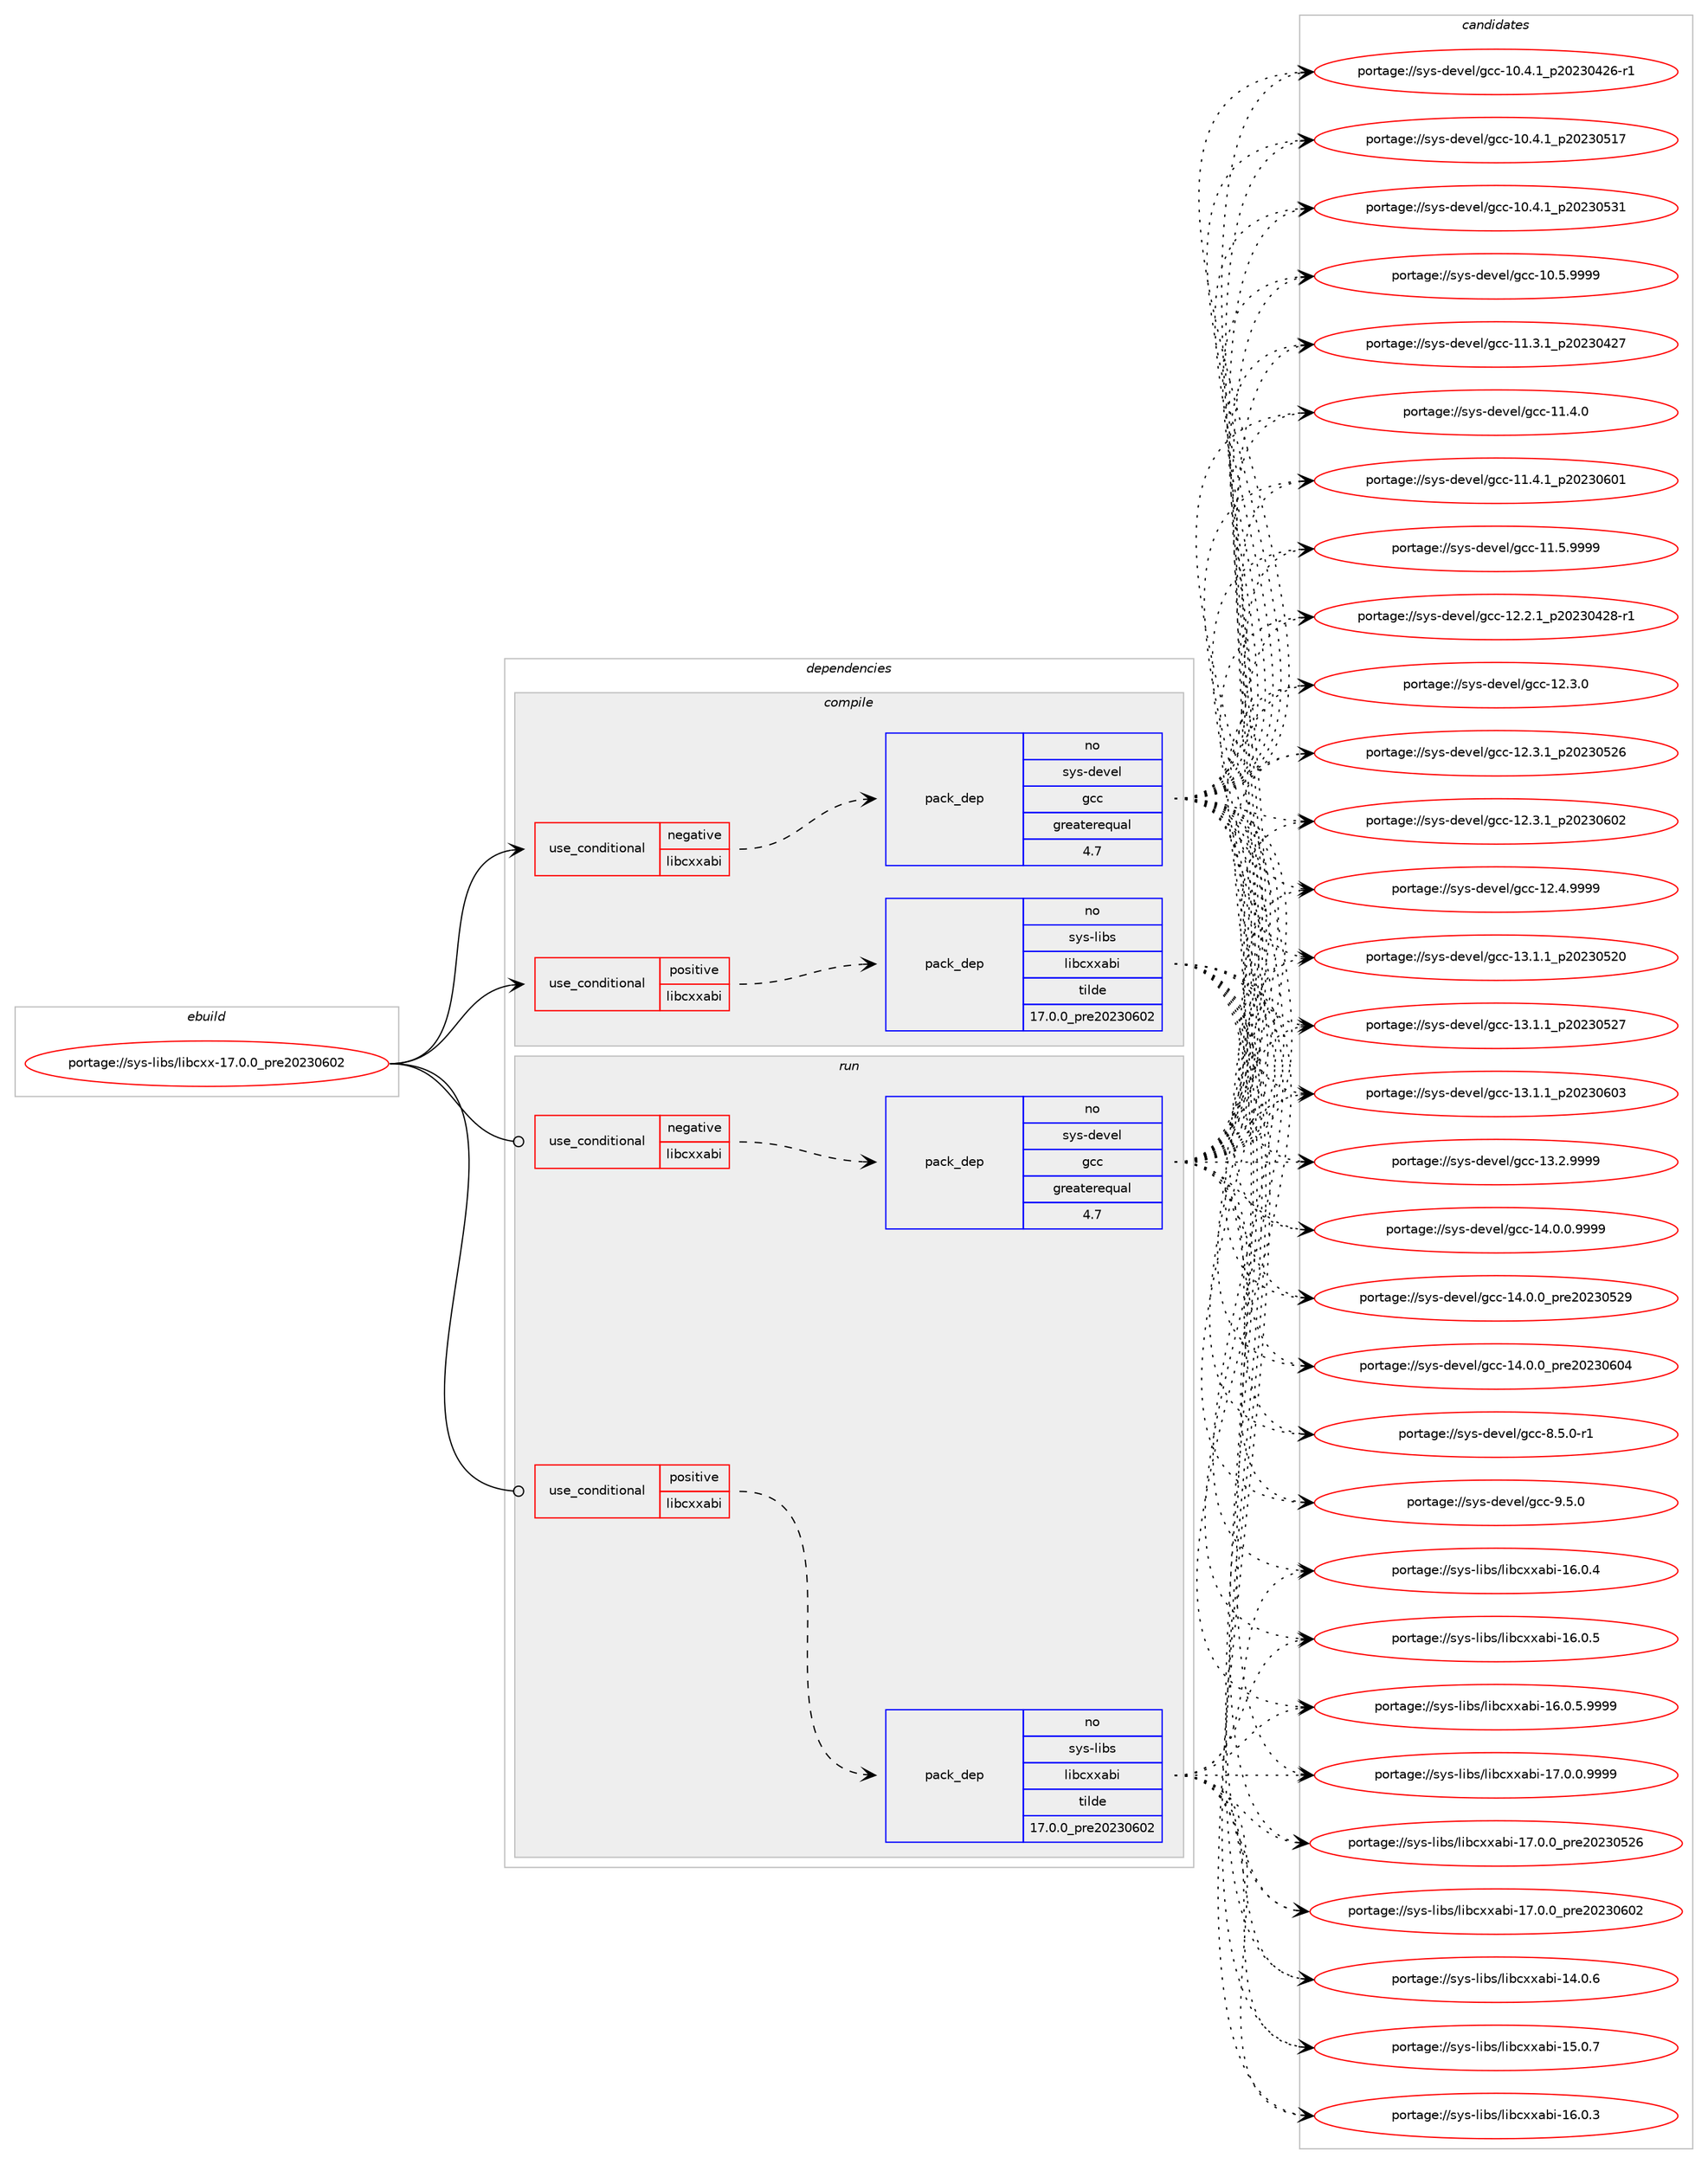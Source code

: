 digraph prolog {

# *************
# Graph options
# *************

newrank=true;
concentrate=true;
compound=true;
graph [rankdir=LR,fontname=Helvetica,fontsize=10,ranksep=1.5];#, ranksep=2.5, nodesep=0.2];
edge  [arrowhead=vee];
node  [fontname=Helvetica,fontsize=10];

# **********
# The ebuild
# **********

subgraph cluster_leftcol {
color=gray;
rank=same;
label=<<i>ebuild</i>>;
id [label="portage://sys-libs/libcxx-17.0.0_pre20230602", color=red, width=4, href="../sys-libs/libcxx-17.0.0_pre20230602.svg"];
}

# ****************
# The dependencies
# ****************

subgraph cluster_midcol {
color=gray;
label=<<i>dependencies</i>>;
subgraph cluster_compile {
fillcolor="#eeeeee";
style=filled;
label=<<i>compile</i>>;
subgraph cond344 {
dependency669 [label=<<TABLE BORDER="0" CELLBORDER="1" CELLSPACING="0" CELLPADDING="4"><TR><TD ROWSPAN="3" CELLPADDING="10">use_conditional</TD></TR><TR><TD>negative</TD></TR><TR><TD>libcxxabi</TD></TR></TABLE>>, shape=none, color=red];
subgraph pack317 {
dependency670 [label=<<TABLE BORDER="0" CELLBORDER="1" CELLSPACING="0" CELLPADDING="4" WIDTH="220"><TR><TD ROWSPAN="6" CELLPADDING="30">pack_dep</TD></TR><TR><TD WIDTH="110">no</TD></TR><TR><TD>sys-devel</TD></TR><TR><TD>gcc</TD></TR><TR><TD>greaterequal</TD></TR><TR><TD>4.7</TD></TR></TABLE>>, shape=none, color=blue];
}
dependency669:e -> dependency670:w [weight=20,style="dashed",arrowhead="vee"];
}
id:e -> dependency669:w [weight=20,style="solid",arrowhead="vee"];
subgraph cond345 {
dependency671 [label=<<TABLE BORDER="0" CELLBORDER="1" CELLSPACING="0" CELLPADDING="4"><TR><TD ROWSPAN="3" CELLPADDING="10">use_conditional</TD></TR><TR><TD>positive</TD></TR><TR><TD>libcxxabi</TD></TR></TABLE>>, shape=none, color=red];
subgraph pack318 {
dependency672 [label=<<TABLE BORDER="0" CELLBORDER="1" CELLSPACING="0" CELLPADDING="4" WIDTH="220"><TR><TD ROWSPAN="6" CELLPADDING="30">pack_dep</TD></TR><TR><TD WIDTH="110">no</TD></TR><TR><TD>sys-libs</TD></TR><TR><TD>libcxxabi</TD></TR><TR><TD>tilde</TD></TR><TR><TD>17.0.0_pre20230602</TD></TR></TABLE>>, shape=none, color=blue];
}
dependency671:e -> dependency672:w [weight=20,style="dashed",arrowhead="vee"];
}
id:e -> dependency671:w [weight=20,style="solid",arrowhead="vee"];
# *** BEGIN UNKNOWN DEPENDENCY TYPE (TODO) ***
# id -> package_dependency(portage://sys-libs/libcxx-17.0.0_pre20230602,install,no,sys-devel,llvm,none,[,,],[slot(17)],[])
# *** END UNKNOWN DEPENDENCY TYPE (TODO) ***

# *** BEGIN UNKNOWN DEPENDENCY TYPE (TODO) ***
# id -> package_dependency(portage://sys-libs/libcxx-17.0.0_pre20230602,install,strong,sys-devel,llvm,none,[,,],[slot(0)],[])
# *** END UNKNOWN DEPENDENCY TYPE (TODO) ***

}
subgraph cluster_compileandrun {
fillcolor="#eeeeee";
style=filled;
label=<<i>compile and run</i>>;
}
subgraph cluster_run {
fillcolor="#eeeeee";
style=filled;
label=<<i>run</i>>;
subgraph cond346 {
dependency673 [label=<<TABLE BORDER="0" CELLBORDER="1" CELLSPACING="0" CELLPADDING="4"><TR><TD ROWSPAN="3" CELLPADDING="10">use_conditional</TD></TR><TR><TD>negative</TD></TR><TR><TD>libcxxabi</TD></TR></TABLE>>, shape=none, color=red];
subgraph pack319 {
dependency674 [label=<<TABLE BORDER="0" CELLBORDER="1" CELLSPACING="0" CELLPADDING="4" WIDTH="220"><TR><TD ROWSPAN="6" CELLPADDING="30">pack_dep</TD></TR><TR><TD WIDTH="110">no</TD></TR><TR><TD>sys-devel</TD></TR><TR><TD>gcc</TD></TR><TR><TD>greaterequal</TD></TR><TR><TD>4.7</TD></TR></TABLE>>, shape=none, color=blue];
}
dependency673:e -> dependency674:w [weight=20,style="dashed",arrowhead="vee"];
}
id:e -> dependency673:w [weight=20,style="solid",arrowhead="odot"];
subgraph cond347 {
dependency675 [label=<<TABLE BORDER="0" CELLBORDER="1" CELLSPACING="0" CELLPADDING="4"><TR><TD ROWSPAN="3" CELLPADDING="10">use_conditional</TD></TR><TR><TD>positive</TD></TR><TR><TD>libcxxabi</TD></TR></TABLE>>, shape=none, color=red];
subgraph pack320 {
dependency676 [label=<<TABLE BORDER="0" CELLBORDER="1" CELLSPACING="0" CELLPADDING="4" WIDTH="220"><TR><TD ROWSPAN="6" CELLPADDING="30">pack_dep</TD></TR><TR><TD WIDTH="110">no</TD></TR><TR><TD>sys-libs</TD></TR><TR><TD>libcxxabi</TD></TR><TR><TD>tilde</TD></TR><TR><TD>17.0.0_pre20230602</TD></TR></TABLE>>, shape=none, color=blue];
}
dependency675:e -> dependency676:w [weight=20,style="dashed",arrowhead="vee"];
}
id:e -> dependency675:w [weight=20,style="solid",arrowhead="odot"];
}
}

# **************
# The candidates
# **************

subgraph cluster_choices {
rank=same;
color=gray;
label=<<i>candidates</i>>;

subgraph choice317 {
color=black;
nodesep=1;
choice11512111545100101118101108471039999454948465246499511250485051485250544511449 [label="portage://sys-devel/gcc-10.4.1_p20230426-r1", color=red, width=4,href="../sys-devel/gcc-10.4.1_p20230426-r1.svg"];
choice1151211154510010111810110847103999945494846524649951125048505148534955 [label="portage://sys-devel/gcc-10.4.1_p20230517", color=red, width=4,href="../sys-devel/gcc-10.4.1_p20230517.svg"];
choice1151211154510010111810110847103999945494846524649951125048505148535149 [label="portage://sys-devel/gcc-10.4.1_p20230531", color=red, width=4,href="../sys-devel/gcc-10.4.1_p20230531.svg"];
choice1151211154510010111810110847103999945494846534657575757 [label="portage://sys-devel/gcc-10.5.9999", color=red, width=4,href="../sys-devel/gcc-10.5.9999.svg"];
choice1151211154510010111810110847103999945494946514649951125048505148525055 [label="portage://sys-devel/gcc-11.3.1_p20230427", color=red, width=4,href="../sys-devel/gcc-11.3.1_p20230427.svg"];
choice1151211154510010111810110847103999945494946524648 [label="portage://sys-devel/gcc-11.4.0", color=red, width=4,href="../sys-devel/gcc-11.4.0.svg"];
choice1151211154510010111810110847103999945494946524649951125048505148544849 [label="portage://sys-devel/gcc-11.4.1_p20230601", color=red, width=4,href="../sys-devel/gcc-11.4.1_p20230601.svg"];
choice1151211154510010111810110847103999945494946534657575757 [label="portage://sys-devel/gcc-11.5.9999", color=red, width=4,href="../sys-devel/gcc-11.5.9999.svg"];
choice11512111545100101118101108471039999454950465046499511250485051485250564511449 [label="portage://sys-devel/gcc-12.2.1_p20230428-r1", color=red, width=4,href="../sys-devel/gcc-12.2.1_p20230428-r1.svg"];
choice1151211154510010111810110847103999945495046514648 [label="portage://sys-devel/gcc-12.3.0", color=red, width=4,href="../sys-devel/gcc-12.3.0.svg"];
choice1151211154510010111810110847103999945495046514649951125048505148535054 [label="portage://sys-devel/gcc-12.3.1_p20230526", color=red, width=4,href="../sys-devel/gcc-12.3.1_p20230526.svg"];
choice1151211154510010111810110847103999945495046514649951125048505148544850 [label="portage://sys-devel/gcc-12.3.1_p20230602", color=red, width=4,href="../sys-devel/gcc-12.3.1_p20230602.svg"];
choice1151211154510010111810110847103999945495046524657575757 [label="portage://sys-devel/gcc-12.4.9999", color=red, width=4,href="../sys-devel/gcc-12.4.9999.svg"];
choice1151211154510010111810110847103999945495146494649951125048505148535048 [label="portage://sys-devel/gcc-13.1.1_p20230520", color=red, width=4,href="../sys-devel/gcc-13.1.1_p20230520.svg"];
choice1151211154510010111810110847103999945495146494649951125048505148535055 [label="portage://sys-devel/gcc-13.1.1_p20230527", color=red, width=4,href="../sys-devel/gcc-13.1.1_p20230527.svg"];
choice1151211154510010111810110847103999945495146494649951125048505148544851 [label="portage://sys-devel/gcc-13.1.1_p20230603", color=red, width=4,href="../sys-devel/gcc-13.1.1_p20230603.svg"];
choice1151211154510010111810110847103999945495146504657575757 [label="portage://sys-devel/gcc-13.2.9999", color=red, width=4,href="../sys-devel/gcc-13.2.9999.svg"];
choice11512111545100101118101108471039999454952464846484657575757 [label="portage://sys-devel/gcc-14.0.0.9999", color=red, width=4,href="../sys-devel/gcc-14.0.0.9999.svg"];
choice1151211154510010111810110847103999945495246484648951121141015048505148535057 [label="portage://sys-devel/gcc-14.0.0_pre20230529", color=red, width=4,href="../sys-devel/gcc-14.0.0_pre20230529.svg"];
choice1151211154510010111810110847103999945495246484648951121141015048505148544852 [label="portage://sys-devel/gcc-14.0.0_pre20230604", color=red, width=4,href="../sys-devel/gcc-14.0.0_pre20230604.svg"];
choice115121115451001011181011084710399994556465346484511449 [label="portage://sys-devel/gcc-8.5.0-r1", color=red, width=4,href="../sys-devel/gcc-8.5.0-r1.svg"];
choice11512111545100101118101108471039999455746534648 [label="portage://sys-devel/gcc-9.5.0", color=red, width=4,href="../sys-devel/gcc-9.5.0.svg"];
dependency670:e -> choice11512111545100101118101108471039999454948465246499511250485051485250544511449:w [style=dotted,weight="100"];
dependency670:e -> choice1151211154510010111810110847103999945494846524649951125048505148534955:w [style=dotted,weight="100"];
dependency670:e -> choice1151211154510010111810110847103999945494846524649951125048505148535149:w [style=dotted,weight="100"];
dependency670:e -> choice1151211154510010111810110847103999945494846534657575757:w [style=dotted,weight="100"];
dependency670:e -> choice1151211154510010111810110847103999945494946514649951125048505148525055:w [style=dotted,weight="100"];
dependency670:e -> choice1151211154510010111810110847103999945494946524648:w [style=dotted,weight="100"];
dependency670:e -> choice1151211154510010111810110847103999945494946524649951125048505148544849:w [style=dotted,weight="100"];
dependency670:e -> choice1151211154510010111810110847103999945494946534657575757:w [style=dotted,weight="100"];
dependency670:e -> choice11512111545100101118101108471039999454950465046499511250485051485250564511449:w [style=dotted,weight="100"];
dependency670:e -> choice1151211154510010111810110847103999945495046514648:w [style=dotted,weight="100"];
dependency670:e -> choice1151211154510010111810110847103999945495046514649951125048505148535054:w [style=dotted,weight="100"];
dependency670:e -> choice1151211154510010111810110847103999945495046514649951125048505148544850:w [style=dotted,weight="100"];
dependency670:e -> choice1151211154510010111810110847103999945495046524657575757:w [style=dotted,weight="100"];
dependency670:e -> choice1151211154510010111810110847103999945495146494649951125048505148535048:w [style=dotted,weight="100"];
dependency670:e -> choice1151211154510010111810110847103999945495146494649951125048505148535055:w [style=dotted,weight="100"];
dependency670:e -> choice1151211154510010111810110847103999945495146494649951125048505148544851:w [style=dotted,weight="100"];
dependency670:e -> choice1151211154510010111810110847103999945495146504657575757:w [style=dotted,weight="100"];
dependency670:e -> choice11512111545100101118101108471039999454952464846484657575757:w [style=dotted,weight="100"];
dependency670:e -> choice1151211154510010111810110847103999945495246484648951121141015048505148535057:w [style=dotted,weight="100"];
dependency670:e -> choice1151211154510010111810110847103999945495246484648951121141015048505148544852:w [style=dotted,weight="100"];
dependency670:e -> choice115121115451001011181011084710399994556465346484511449:w [style=dotted,weight="100"];
dependency670:e -> choice11512111545100101118101108471039999455746534648:w [style=dotted,weight="100"];
}
subgraph choice318 {
color=black;
nodesep=1;
choice1151211154510810598115471081059899120120979810545495246484654 [label="portage://sys-libs/libcxxabi-14.0.6", color=red, width=4,href="../sys-libs/libcxxabi-14.0.6.svg"];
choice1151211154510810598115471081059899120120979810545495346484655 [label="portage://sys-libs/libcxxabi-15.0.7", color=red, width=4,href="../sys-libs/libcxxabi-15.0.7.svg"];
choice1151211154510810598115471081059899120120979810545495446484651 [label="portage://sys-libs/libcxxabi-16.0.3", color=red, width=4,href="../sys-libs/libcxxabi-16.0.3.svg"];
choice1151211154510810598115471081059899120120979810545495446484652 [label="portage://sys-libs/libcxxabi-16.0.4", color=red, width=4,href="../sys-libs/libcxxabi-16.0.4.svg"];
choice1151211154510810598115471081059899120120979810545495446484653 [label="portage://sys-libs/libcxxabi-16.0.5", color=red, width=4,href="../sys-libs/libcxxabi-16.0.5.svg"];
choice11512111545108105981154710810598991201209798105454954464846534657575757 [label="portage://sys-libs/libcxxabi-16.0.5.9999", color=red, width=4,href="../sys-libs/libcxxabi-16.0.5.9999.svg"];
choice11512111545108105981154710810598991201209798105454955464846484657575757 [label="portage://sys-libs/libcxxabi-17.0.0.9999", color=red, width=4,href="../sys-libs/libcxxabi-17.0.0.9999.svg"];
choice1151211154510810598115471081059899120120979810545495546484648951121141015048505148535054 [label="portage://sys-libs/libcxxabi-17.0.0_pre20230526", color=red, width=4,href="../sys-libs/libcxxabi-17.0.0_pre20230526.svg"];
choice1151211154510810598115471081059899120120979810545495546484648951121141015048505148544850 [label="portage://sys-libs/libcxxabi-17.0.0_pre20230602", color=red, width=4,href="../sys-libs/libcxxabi-17.0.0_pre20230602.svg"];
dependency672:e -> choice1151211154510810598115471081059899120120979810545495246484654:w [style=dotted,weight="100"];
dependency672:e -> choice1151211154510810598115471081059899120120979810545495346484655:w [style=dotted,weight="100"];
dependency672:e -> choice1151211154510810598115471081059899120120979810545495446484651:w [style=dotted,weight="100"];
dependency672:e -> choice1151211154510810598115471081059899120120979810545495446484652:w [style=dotted,weight="100"];
dependency672:e -> choice1151211154510810598115471081059899120120979810545495446484653:w [style=dotted,weight="100"];
dependency672:e -> choice11512111545108105981154710810598991201209798105454954464846534657575757:w [style=dotted,weight="100"];
dependency672:e -> choice11512111545108105981154710810598991201209798105454955464846484657575757:w [style=dotted,weight="100"];
dependency672:e -> choice1151211154510810598115471081059899120120979810545495546484648951121141015048505148535054:w [style=dotted,weight="100"];
dependency672:e -> choice1151211154510810598115471081059899120120979810545495546484648951121141015048505148544850:w [style=dotted,weight="100"];
}
subgraph choice319 {
color=black;
nodesep=1;
choice11512111545100101118101108471039999454948465246499511250485051485250544511449 [label="portage://sys-devel/gcc-10.4.1_p20230426-r1", color=red, width=4,href="../sys-devel/gcc-10.4.1_p20230426-r1.svg"];
choice1151211154510010111810110847103999945494846524649951125048505148534955 [label="portage://sys-devel/gcc-10.4.1_p20230517", color=red, width=4,href="../sys-devel/gcc-10.4.1_p20230517.svg"];
choice1151211154510010111810110847103999945494846524649951125048505148535149 [label="portage://sys-devel/gcc-10.4.1_p20230531", color=red, width=4,href="../sys-devel/gcc-10.4.1_p20230531.svg"];
choice1151211154510010111810110847103999945494846534657575757 [label="portage://sys-devel/gcc-10.5.9999", color=red, width=4,href="../sys-devel/gcc-10.5.9999.svg"];
choice1151211154510010111810110847103999945494946514649951125048505148525055 [label="portage://sys-devel/gcc-11.3.1_p20230427", color=red, width=4,href="../sys-devel/gcc-11.3.1_p20230427.svg"];
choice1151211154510010111810110847103999945494946524648 [label="portage://sys-devel/gcc-11.4.0", color=red, width=4,href="../sys-devel/gcc-11.4.0.svg"];
choice1151211154510010111810110847103999945494946524649951125048505148544849 [label="portage://sys-devel/gcc-11.4.1_p20230601", color=red, width=4,href="../sys-devel/gcc-11.4.1_p20230601.svg"];
choice1151211154510010111810110847103999945494946534657575757 [label="portage://sys-devel/gcc-11.5.9999", color=red, width=4,href="../sys-devel/gcc-11.5.9999.svg"];
choice11512111545100101118101108471039999454950465046499511250485051485250564511449 [label="portage://sys-devel/gcc-12.2.1_p20230428-r1", color=red, width=4,href="../sys-devel/gcc-12.2.1_p20230428-r1.svg"];
choice1151211154510010111810110847103999945495046514648 [label="portage://sys-devel/gcc-12.3.0", color=red, width=4,href="../sys-devel/gcc-12.3.0.svg"];
choice1151211154510010111810110847103999945495046514649951125048505148535054 [label="portage://sys-devel/gcc-12.3.1_p20230526", color=red, width=4,href="../sys-devel/gcc-12.3.1_p20230526.svg"];
choice1151211154510010111810110847103999945495046514649951125048505148544850 [label="portage://sys-devel/gcc-12.3.1_p20230602", color=red, width=4,href="../sys-devel/gcc-12.3.1_p20230602.svg"];
choice1151211154510010111810110847103999945495046524657575757 [label="portage://sys-devel/gcc-12.4.9999", color=red, width=4,href="../sys-devel/gcc-12.4.9999.svg"];
choice1151211154510010111810110847103999945495146494649951125048505148535048 [label="portage://sys-devel/gcc-13.1.1_p20230520", color=red, width=4,href="../sys-devel/gcc-13.1.1_p20230520.svg"];
choice1151211154510010111810110847103999945495146494649951125048505148535055 [label="portage://sys-devel/gcc-13.1.1_p20230527", color=red, width=4,href="../sys-devel/gcc-13.1.1_p20230527.svg"];
choice1151211154510010111810110847103999945495146494649951125048505148544851 [label="portage://sys-devel/gcc-13.1.1_p20230603", color=red, width=4,href="../sys-devel/gcc-13.1.1_p20230603.svg"];
choice1151211154510010111810110847103999945495146504657575757 [label="portage://sys-devel/gcc-13.2.9999", color=red, width=4,href="../sys-devel/gcc-13.2.9999.svg"];
choice11512111545100101118101108471039999454952464846484657575757 [label="portage://sys-devel/gcc-14.0.0.9999", color=red, width=4,href="../sys-devel/gcc-14.0.0.9999.svg"];
choice1151211154510010111810110847103999945495246484648951121141015048505148535057 [label="portage://sys-devel/gcc-14.0.0_pre20230529", color=red, width=4,href="../sys-devel/gcc-14.0.0_pre20230529.svg"];
choice1151211154510010111810110847103999945495246484648951121141015048505148544852 [label="portage://sys-devel/gcc-14.0.0_pre20230604", color=red, width=4,href="../sys-devel/gcc-14.0.0_pre20230604.svg"];
choice115121115451001011181011084710399994556465346484511449 [label="portage://sys-devel/gcc-8.5.0-r1", color=red, width=4,href="../sys-devel/gcc-8.5.0-r1.svg"];
choice11512111545100101118101108471039999455746534648 [label="portage://sys-devel/gcc-9.5.0", color=red, width=4,href="../sys-devel/gcc-9.5.0.svg"];
dependency674:e -> choice11512111545100101118101108471039999454948465246499511250485051485250544511449:w [style=dotted,weight="100"];
dependency674:e -> choice1151211154510010111810110847103999945494846524649951125048505148534955:w [style=dotted,weight="100"];
dependency674:e -> choice1151211154510010111810110847103999945494846524649951125048505148535149:w [style=dotted,weight="100"];
dependency674:e -> choice1151211154510010111810110847103999945494846534657575757:w [style=dotted,weight="100"];
dependency674:e -> choice1151211154510010111810110847103999945494946514649951125048505148525055:w [style=dotted,weight="100"];
dependency674:e -> choice1151211154510010111810110847103999945494946524648:w [style=dotted,weight="100"];
dependency674:e -> choice1151211154510010111810110847103999945494946524649951125048505148544849:w [style=dotted,weight="100"];
dependency674:e -> choice1151211154510010111810110847103999945494946534657575757:w [style=dotted,weight="100"];
dependency674:e -> choice11512111545100101118101108471039999454950465046499511250485051485250564511449:w [style=dotted,weight="100"];
dependency674:e -> choice1151211154510010111810110847103999945495046514648:w [style=dotted,weight="100"];
dependency674:e -> choice1151211154510010111810110847103999945495046514649951125048505148535054:w [style=dotted,weight="100"];
dependency674:e -> choice1151211154510010111810110847103999945495046514649951125048505148544850:w [style=dotted,weight="100"];
dependency674:e -> choice1151211154510010111810110847103999945495046524657575757:w [style=dotted,weight="100"];
dependency674:e -> choice1151211154510010111810110847103999945495146494649951125048505148535048:w [style=dotted,weight="100"];
dependency674:e -> choice1151211154510010111810110847103999945495146494649951125048505148535055:w [style=dotted,weight="100"];
dependency674:e -> choice1151211154510010111810110847103999945495146494649951125048505148544851:w [style=dotted,weight="100"];
dependency674:e -> choice1151211154510010111810110847103999945495146504657575757:w [style=dotted,weight="100"];
dependency674:e -> choice11512111545100101118101108471039999454952464846484657575757:w [style=dotted,weight="100"];
dependency674:e -> choice1151211154510010111810110847103999945495246484648951121141015048505148535057:w [style=dotted,weight="100"];
dependency674:e -> choice1151211154510010111810110847103999945495246484648951121141015048505148544852:w [style=dotted,weight="100"];
dependency674:e -> choice115121115451001011181011084710399994556465346484511449:w [style=dotted,weight="100"];
dependency674:e -> choice11512111545100101118101108471039999455746534648:w [style=dotted,weight="100"];
}
subgraph choice320 {
color=black;
nodesep=1;
choice1151211154510810598115471081059899120120979810545495246484654 [label="portage://sys-libs/libcxxabi-14.0.6", color=red, width=4,href="../sys-libs/libcxxabi-14.0.6.svg"];
choice1151211154510810598115471081059899120120979810545495346484655 [label="portage://sys-libs/libcxxabi-15.0.7", color=red, width=4,href="../sys-libs/libcxxabi-15.0.7.svg"];
choice1151211154510810598115471081059899120120979810545495446484651 [label="portage://sys-libs/libcxxabi-16.0.3", color=red, width=4,href="../sys-libs/libcxxabi-16.0.3.svg"];
choice1151211154510810598115471081059899120120979810545495446484652 [label="portage://sys-libs/libcxxabi-16.0.4", color=red, width=4,href="../sys-libs/libcxxabi-16.0.4.svg"];
choice1151211154510810598115471081059899120120979810545495446484653 [label="portage://sys-libs/libcxxabi-16.0.5", color=red, width=4,href="../sys-libs/libcxxabi-16.0.5.svg"];
choice11512111545108105981154710810598991201209798105454954464846534657575757 [label="portage://sys-libs/libcxxabi-16.0.5.9999", color=red, width=4,href="../sys-libs/libcxxabi-16.0.5.9999.svg"];
choice11512111545108105981154710810598991201209798105454955464846484657575757 [label="portage://sys-libs/libcxxabi-17.0.0.9999", color=red, width=4,href="../sys-libs/libcxxabi-17.0.0.9999.svg"];
choice1151211154510810598115471081059899120120979810545495546484648951121141015048505148535054 [label="portage://sys-libs/libcxxabi-17.0.0_pre20230526", color=red, width=4,href="../sys-libs/libcxxabi-17.0.0_pre20230526.svg"];
choice1151211154510810598115471081059899120120979810545495546484648951121141015048505148544850 [label="portage://sys-libs/libcxxabi-17.0.0_pre20230602", color=red, width=4,href="../sys-libs/libcxxabi-17.0.0_pre20230602.svg"];
dependency676:e -> choice1151211154510810598115471081059899120120979810545495246484654:w [style=dotted,weight="100"];
dependency676:e -> choice1151211154510810598115471081059899120120979810545495346484655:w [style=dotted,weight="100"];
dependency676:e -> choice1151211154510810598115471081059899120120979810545495446484651:w [style=dotted,weight="100"];
dependency676:e -> choice1151211154510810598115471081059899120120979810545495446484652:w [style=dotted,weight="100"];
dependency676:e -> choice1151211154510810598115471081059899120120979810545495446484653:w [style=dotted,weight="100"];
dependency676:e -> choice11512111545108105981154710810598991201209798105454954464846534657575757:w [style=dotted,weight="100"];
dependency676:e -> choice11512111545108105981154710810598991201209798105454955464846484657575757:w [style=dotted,weight="100"];
dependency676:e -> choice1151211154510810598115471081059899120120979810545495546484648951121141015048505148535054:w [style=dotted,weight="100"];
dependency676:e -> choice1151211154510810598115471081059899120120979810545495546484648951121141015048505148544850:w [style=dotted,weight="100"];
}
}

}
